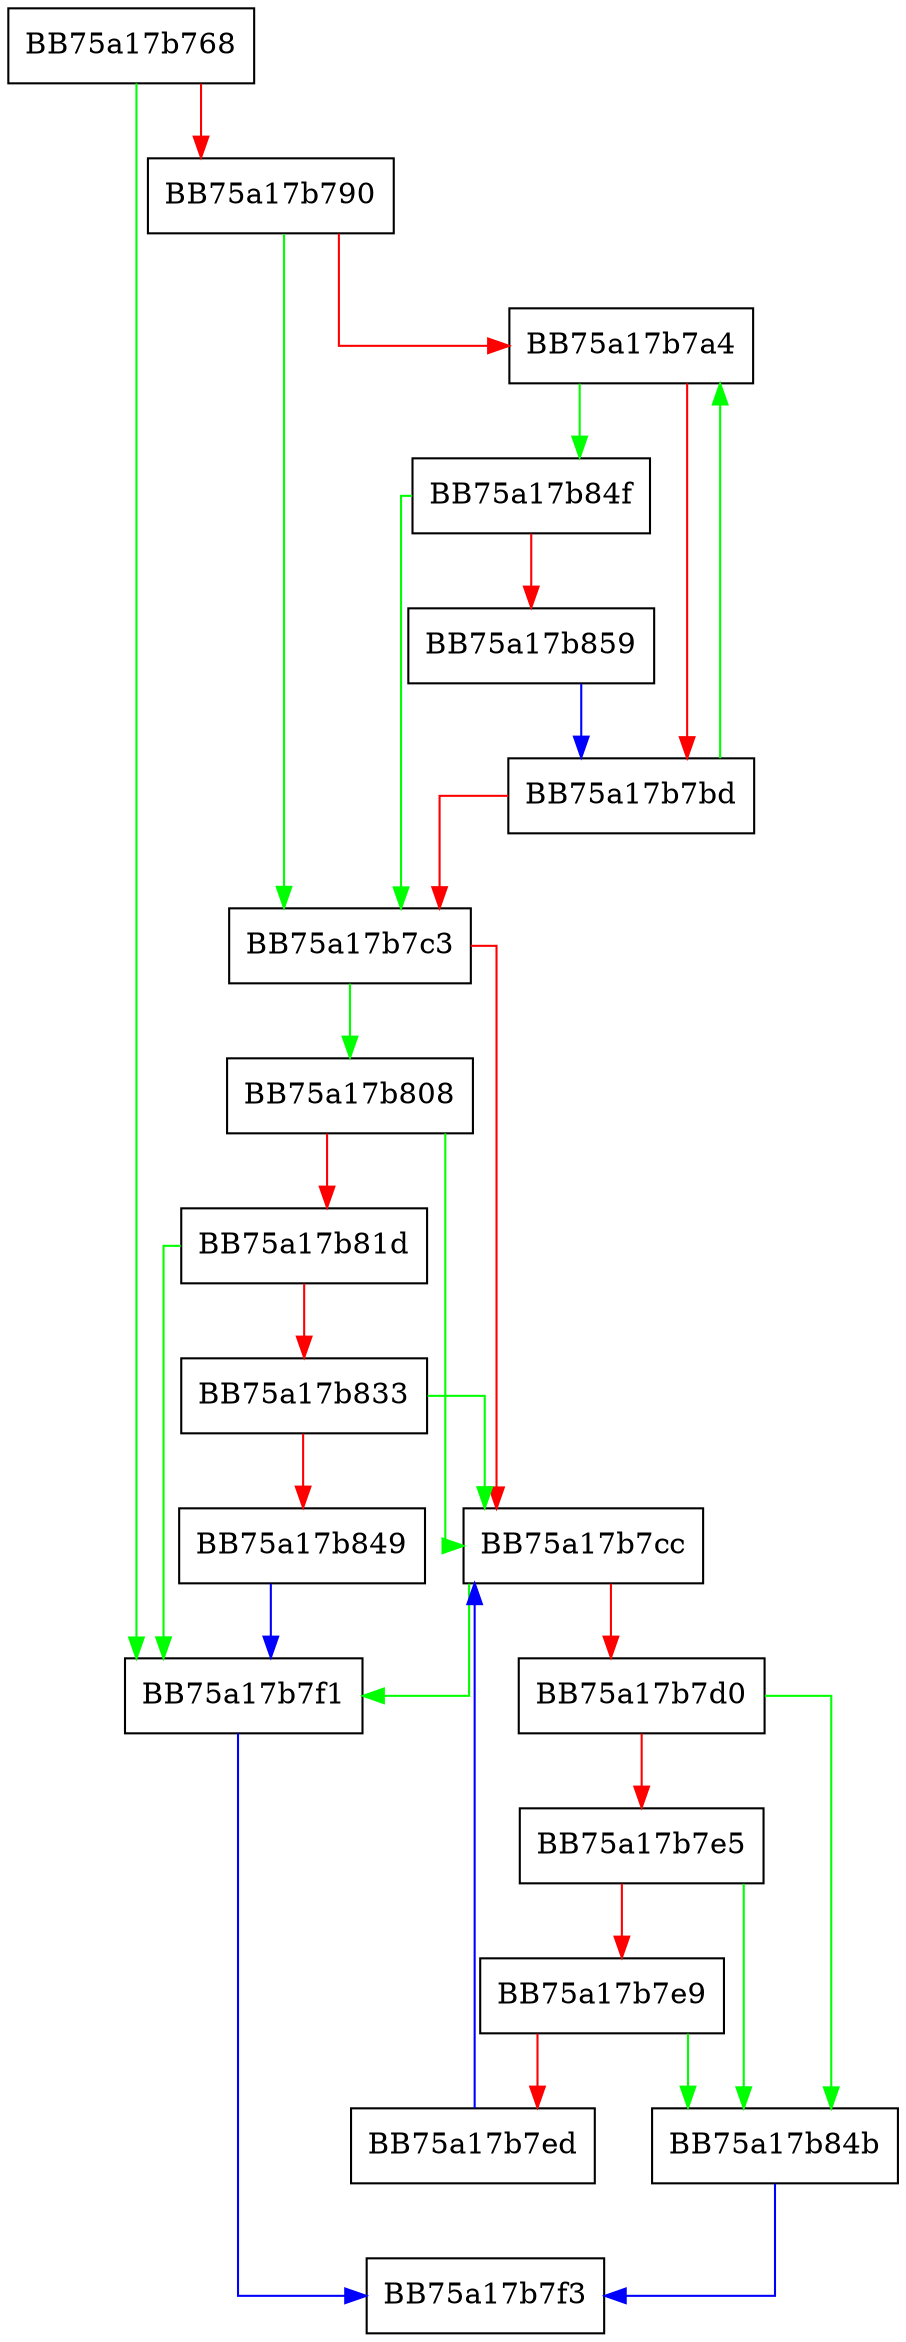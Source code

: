 digraph strIsDouble {
  node [shape="box"];
  graph [splines=ortho];
  BB75a17b768 -> BB75a17b7f1 [color="green"];
  BB75a17b768 -> BB75a17b790 [color="red"];
  BB75a17b790 -> BB75a17b7c3 [color="green"];
  BB75a17b790 -> BB75a17b7a4 [color="red"];
  BB75a17b7a4 -> BB75a17b84f [color="green"];
  BB75a17b7a4 -> BB75a17b7bd [color="red"];
  BB75a17b7bd -> BB75a17b7a4 [color="green"];
  BB75a17b7bd -> BB75a17b7c3 [color="red"];
  BB75a17b7c3 -> BB75a17b808 [color="green"];
  BB75a17b7c3 -> BB75a17b7cc [color="red"];
  BB75a17b7cc -> BB75a17b7f1 [color="green"];
  BB75a17b7cc -> BB75a17b7d0 [color="red"];
  BB75a17b7d0 -> BB75a17b84b [color="green"];
  BB75a17b7d0 -> BB75a17b7e5 [color="red"];
  BB75a17b7e5 -> BB75a17b84b [color="green"];
  BB75a17b7e5 -> BB75a17b7e9 [color="red"];
  BB75a17b7e9 -> BB75a17b84b [color="green"];
  BB75a17b7e9 -> BB75a17b7ed [color="red"];
  BB75a17b7ed -> BB75a17b7cc [color="blue"];
  BB75a17b7f1 -> BB75a17b7f3 [color="blue"];
  BB75a17b808 -> BB75a17b7cc [color="green"];
  BB75a17b808 -> BB75a17b81d [color="red"];
  BB75a17b81d -> BB75a17b7f1 [color="green"];
  BB75a17b81d -> BB75a17b833 [color="red"];
  BB75a17b833 -> BB75a17b7cc [color="green"];
  BB75a17b833 -> BB75a17b849 [color="red"];
  BB75a17b849 -> BB75a17b7f1 [color="blue"];
  BB75a17b84b -> BB75a17b7f3 [color="blue"];
  BB75a17b84f -> BB75a17b7c3 [color="green"];
  BB75a17b84f -> BB75a17b859 [color="red"];
  BB75a17b859 -> BB75a17b7bd [color="blue"];
}